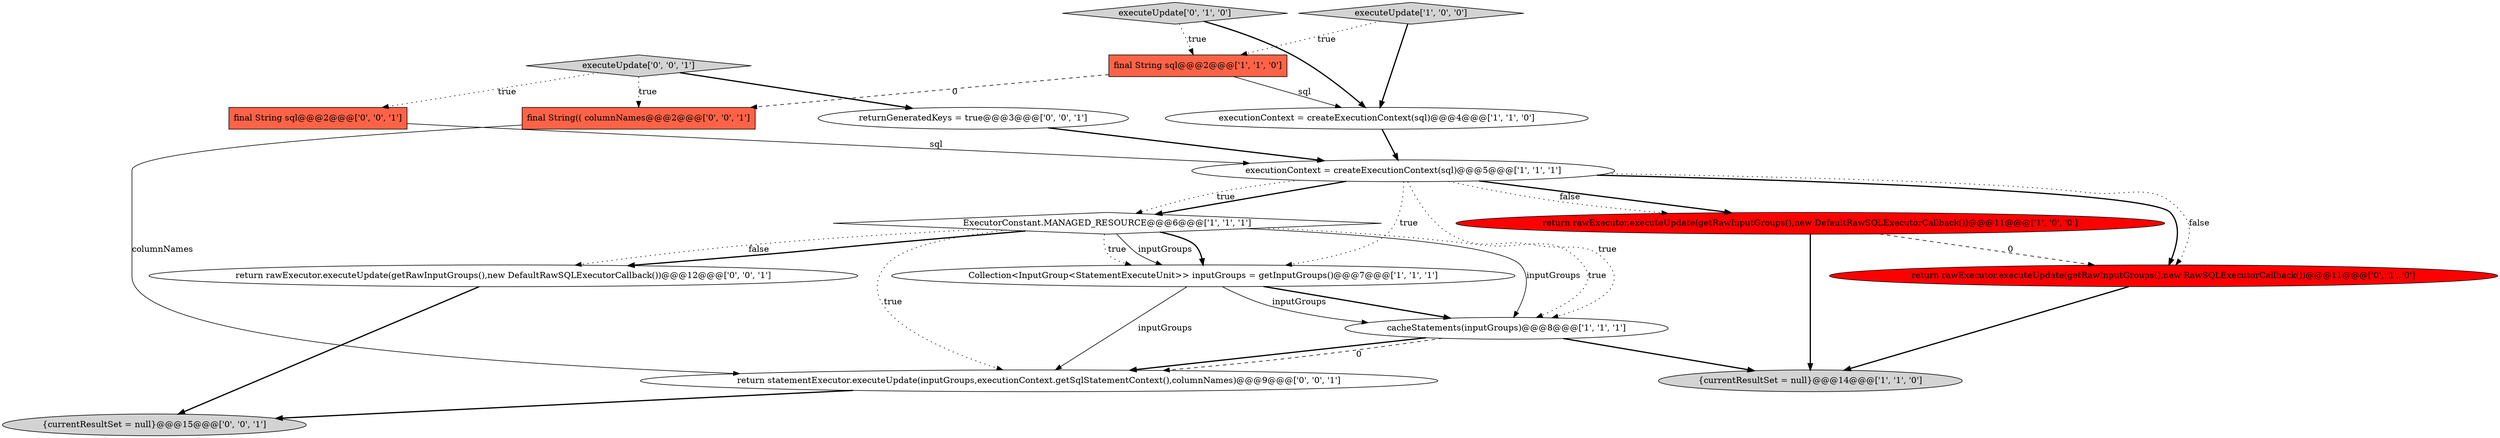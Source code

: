 digraph {
11 [style = filled, label = "final String sql@@@2@@@['0', '0', '1']", fillcolor = tomato, shape = box image = "AAA0AAABBB3BBB"];
6 [style = filled, label = "final String sql@@@2@@@['1', '1', '0']", fillcolor = tomato, shape = box image = "AAA0AAABBB1BBB"];
4 [style = filled, label = "Collection<InputGroup<StatementExecuteUnit>> inputGroups = getInputGroups()@@@7@@@['1', '1', '1']", fillcolor = white, shape = ellipse image = "AAA0AAABBB1BBB"];
1 [style = filled, label = "ExecutorConstant.MANAGED_RESOURCE@@@6@@@['1', '1', '1']", fillcolor = white, shape = diamond image = "AAA0AAABBB1BBB"];
15 [style = filled, label = "executeUpdate['0', '0', '1']", fillcolor = lightgray, shape = diamond image = "AAA0AAABBB3BBB"];
3 [style = filled, label = "cacheStatements(inputGroups)@@@8@@@['1', '1', '1']", fillcolor = white, shape = ellipse image = "AAA0AAABBB1BBB"];
7 [style = filled, label = "executionContext = createExecutionContext(sql)@@@5@@@['1', '1', '1']", fillcolor = white, shape = ellipse image = "AAA0AAABBB1BBB"];
14 [style = filled, label = "return statementExecutor.executeUpdate(inputGroups,executionContext.getSqlStatementContext(),columnNames)@@@9@@@['0', '0', '1']", fillcolor = white, shape = ellipse image = "AAA0AAABBB3BBB"];
17 [style = filled, label = "returnGeneratedKeys = true@@@3@@@['0', '0', '1']", fillcolor = white, shape = ellipse image = "AAA0AAABBB3BBB"];
2 [style = filled, label = "return rawExecutor.executeUpdate(getRawInputGroups(),new DefaultRawSQLExecutorCallback())@@@11@@@['1', '0', '0']", fillcolor = red, shape = ellipse image = "AAA1AAABBB1BBB"];
10 [style = filled, label = "return rawExecutor.executeUpdate(getRawInputGroups(),new RawSQLExecutorCallback())@@@11@@@['0', '1', '0']", fillcolor = red, shape = ellipse image = "AAA1AAABBB2BBB"];
5 [style = filled, label = "executionContext = createExecutionContext(sql)@@@4@@@['1', '1', '0']", fillcolor = white, shape = ellipse image = "AAA0AAABBB1BBB"];
8 [style = filled, label = "{currentResultSet = null}@@@14@@@['1', '1', '0']", fillcolor = lightgray, shape = ellipse image = "AAA0AAABBB1BBB"];
13 [style = filled, label = "final String(( columnNames@@@2@@@['0', '0', '1']", fillcolor = tomato, shape = box image = "AAA0AAABBB3BBB"];
12 [style = filled, label = "return rawExecutor.executeUpdate(getRawInputGroups(),new DefaultRawSQLExecutorCallback())@@@12@@@['0', '0', '1']", fillcolor = white, shape = ellipse image = "AAA0AAABBB3BBB"];
9 [style = filled, label = "executeUpdate['0', '1', '0']", fillcolor = lightgray, shape = diamond image = "AAA0AAABBB2BBB"];
16 [style = filled, label = "{currentResultSet = null}@@@15@@@['0', '0', '1']", fillcolor = lightgray, shape = ellipse image = "AAA0AAABBB3BBB"];
0 [style = filled, label = "executeUpdate['1', '0', '0']", fillcolor = lightgray, shape = diamond image = "AAA0AAABBB1BBB"];
14->16 [style = bold, label=""];
4->3 [style = bold, label=""];
1->4 [style = bold, label=""];
1->3 [style = solid, label="inputGroups"];
7->1 [style = bold, label=""];
7->10 [style = bold, label=""];
3->14 [style = bold, label=""];
12->16 [style = bold, label=""];
1->4 [style = dotted, label="true"];
1->14 [style = dotted, label="true"];
6->5 [style = solid, label="sql"];
0->6 [style = dotted, label="true"];
9->6 [style = dotted, label="true"];
2->10 [style = dashed, label="0"];
15->13 [style = dotted, label="true"];
1->3 [style = dotted, label="true"];
17->7 [style = bold, label=""];
15->17 [style = bold, label=""];
1->12 [style = dotted, label="false"];
6->13 [style = dashed, label="0"];
11->7 [style = solid, label="sql"];
4->14 [style = solid, label="inputGroups"];
10->8 [style = bold, label=""];
7->3 [style = dotted, label="true"];
7->2 [style = bold, label=""];
3->8 [style = bold, label=""];
7->4 [style = dotted, label="true"];
4->3 [style = solid, label="inputGroups"];
15->11 [style = dotted, label="true"];
1->12 [style = bold, label=""];
9->5 [style = bold, label=""];
7->2 [style = dotted, label="false"];
7->10 [style = dotted, label="false"];
5->7 [style = bold, label=""];
3->14 [style = dashed, label="0"];
7->1 [style = dotted, label="true"];
1->4 [style = solid, label="inputGroups"];
2->8 [style = bold, label=""];
0->5 [style = bold, label=""];
13->14 [style = solid, label="columnNames"];
}
